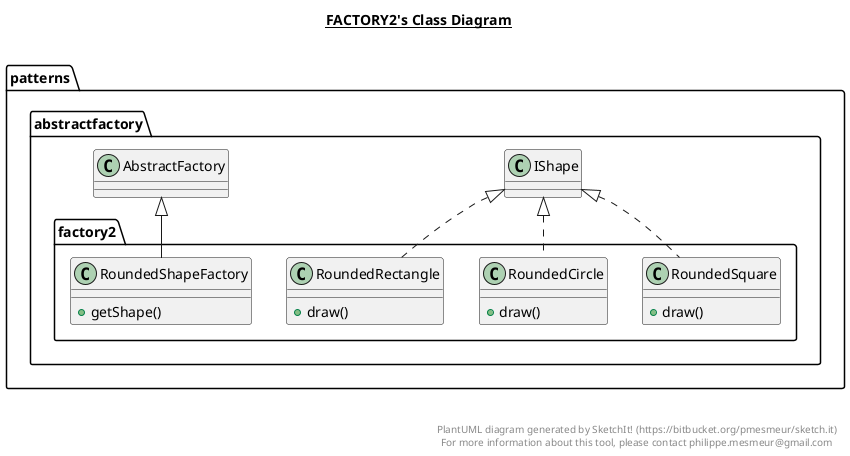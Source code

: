 @startuml

title __FACTORY2's Class Diagram__\n

  namespace patterns.abstractfactory {
    namespace factory2 {
      class patterns.abstractfactory.factory2.RoundedCircle {
          + draw()
      }
    }
  }
  

  namespace patterns.abstractfactory {
    namespace factory2 {
      class patterns.abstractfactory.factory2.RoundedRectangle {
          + draw()
      }
    }
  }
  

  namespace patterns.abstractfactory {
    namespace factory2 {
      class patterns.abstractfactory.factory2.RoundedShapeFactory {
          + getShape()
      }
    }
  }
  

  namespace patterns.abstractfactory {
    namespace factory2 {
      class patterns.abstractfactory.factory2.RoundedSquare {
          + draw()
      }
    }
  }
  

  patterns.abstractfactory.factory2.RoundedCircle .up.|> patterns.abstractfactory.IShape
  patterns.abstractfactory.factory2.RoundedRectangle .up.|> patterns.abstractfactory.IShape
  patterns.abstractfactory.factory2.RoundedShapeFactory -up-|> patterns.abstractfactory.AbstractFactory
  patterns.abstractfactory.factory2.RoundedSquare .up.|> patterns.abstractfactory.IShape


right footer


PlantUML diagram generated by SketchIt! (https://bitbucket.org/pmesmeur/sketch.it)
For more information about this tool, please contact philippe.mesmeur@gmail.com
endfooter

@enduml
